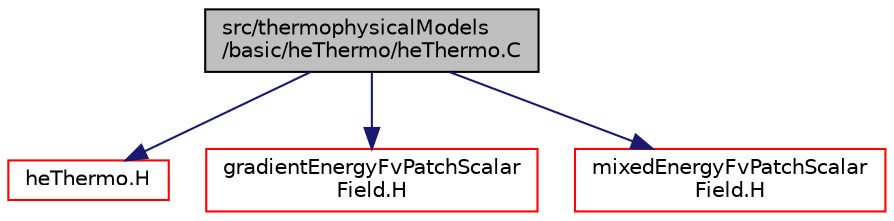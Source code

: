 digraph "src/thermophysicalModels/basic/heThermo/heThermo.C"
{
  bgcolor="transparent";
  edge [fontname="Helvetica",fontsize="10",labelfontname="Helvetica",labelfontsize="10"];
  node [fontname="Helvetica",fontsize="10",shape=record];
  Node1 [label="src/thermophysicalModels\l/basic/heThermo/heThermo.C",height=0.2,width=0.4,color="black", fillcolor="grey75", style="filled", fontcolor="black"];
  Node1 -> Node2 [color="midnightblue",fontsize="10",style="solid",fontname="Helvetica"];
  Node2 [label="heThermo.H",height=0.2,width=0.4,color="red",URL="$a10114.html"];
  Node1 -> Node3 [color="midnightblue",fontsize="10",style="solid",fontname="Helvetica"];
  Node3 [label="gradientEnergyFvPatchScalar\lField.H",height=0.2,width=0.4,color="red",URL="$a10107.html"];
  Node1 -> Node4 [color="midnightblue",fontsize="10",style="solid",fontname="Helvetica"];
  Node4 [label="mixedEnergyFvPatchScalar\lField.H",height=0.2,width=0.4,color="red",URL="$a10109.html"];
}
